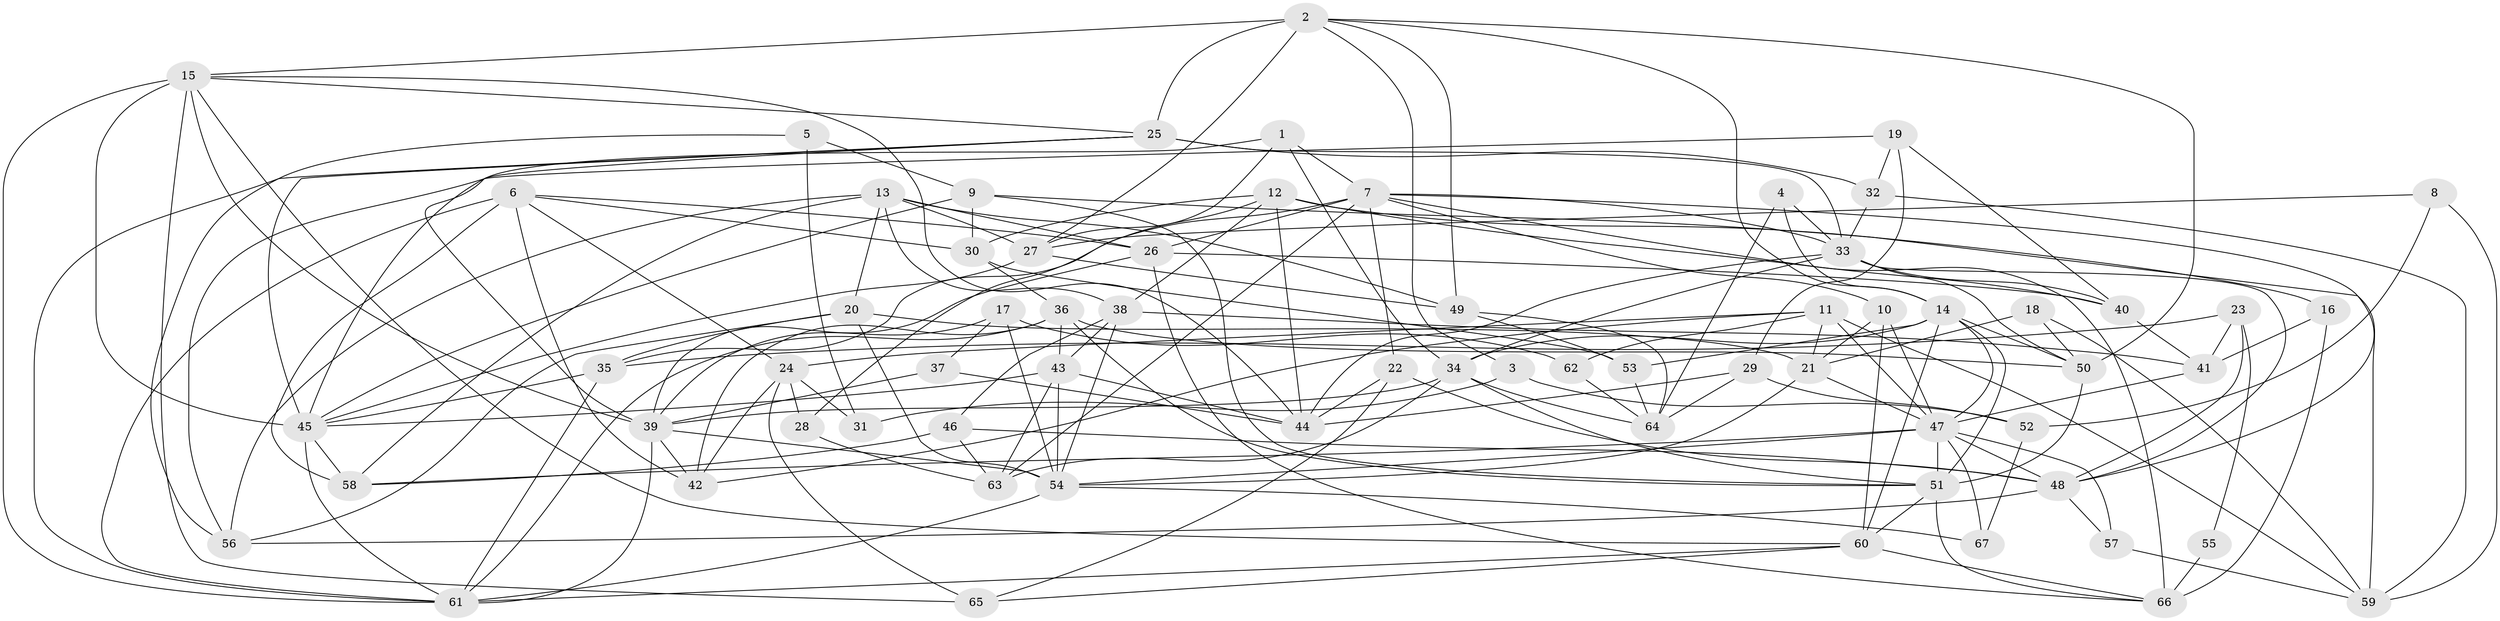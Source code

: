 // original degree distribution, {4: 0.2556390977443609, 6: 0.12030075187969924, 3: 0.2857142857142857, 5: 0.14285714285714285, 2: 0.14285714285714285, 7: 0.03759398496240601, 9: 0.015037593984962405}
// Generated by graph-tools (version 1.1) at 2025/02/03/09/25 03:02:07]
// undirected, 67 vertices, 182 edges
graph export_dot {
graph [start="1"]
  node [color=gray90,style=filled];
  1;
  2;
  3;
  4;
  5;
  6;
  7;
  8;
  9;
  10;
  11;
  12;
  13;
  14;
  15;
  16;
  17;
  18;
  19;
  20;
  21;
  22;
  23;
  24;
  25;
  26;
  27;
  28;
  29;
  30;
  31;
  32;
  33;
  34;
  35;
  36;
  37;
  38;
  39;
  40;
  41;
  42;
  43;
  44;
  45;
  46;
  47;
  48;
  49;
  50;
  51;
  52;
  53;
  54;
  55;
  56;
  57;
  58;
  59;
  60;
  61;
  62;
  63;
  64;
  65;
  66;
  67;
  1 -- 7 [weight=1.0];
  1 -- 27 [weight=1.0];
  1 -- 34 [weight=1.0];
  1 -- 45 [weight=1.0];
  2 -- 3 [weight=1.0];
  2 -- 14 [weight=1.0];
  2 -- 15 [weight=1.0];
  2 -- 25 [weight=2.0];
  2 -- 27 [weight=1.0];
  2 -- 49 [weight=1.0];
  2 -- 50 [weight=1.0];
  3 -- 31 [weight=1.0];
  3 -- 52 [weight=1.0];
  4 -- 14 [weight=1.0];
  4 -- 33 [weight=1.0];
  4 -- 64 [weight=1.0];
  5 -- 9 [weight=1.0];
  5 -- 31 [weight=1.0];
  5 -- 56 [weight=1.0];
  6 -- 24 [weight=1.0];
  6 -- 26 [weight=1.0];
  6 -- 30 [weight=1.0];
  6 -- 42 [weight=1.0];
  6 -- 58 [weight=1.0];
  6 -- 61 [weight=1.0];
  7 -- 10 [weight=1.0];
  7 -- 22 [weight=1.0];
  7 -- 26 [weight=1.0];
  7 -- 33 [weight=1.0];
  7 -- 35 [weight=1.0];
  7 -- 48 [weight=1.0];
  7 -- 63 [weight=1.0];
  7 -- 66 [weight=1.0];
  8 -- 27 [weight=1.0];
  8 -- 52 [weight=1.0];
  8 -- 59 [weight=1.0];
  9 -- 30 [weight=1.0];
  9 -- 45 [weight=1.0];
  9 -- 51 [weight=1.0];
  9 -- 59 [weight=1.0];
  10 -- 21 [weight=1.0];
  10 -- 47 [weight=2.0];
  10 -- 60 [weight=2.0];
  11 -- 21 [weight=1.0];
  11 -- 24 [weight=1.0];
  11 -- 42 [weight=1.0];
  11 -- 47 [weight=1.0];
  11 -- 59 [weight=1.0];
  11 -- 62 [weight=1.0];
  12 -- 16 [weight=1.0];
  12 -- 28 [weight=1.0];
  12 -- 30 [weight=1.0];
  12 -- 38 [weight=1.0];
  12 -- 40 [weight=1.0];
  12 -- 44 [weight=1.0];
  13 -- 20 [weight=1.0];
  13 -- 26 [weight=1.0];
  13 -- 27 [weight=1.0];
  13 -- 38 [weight=1.0];
  13 -- 49 [weight=1.0];
  13 -- 56 [weight=1.0];
  13 -- 58 [weight=1.0];
  14 -- 34 [weight=1.0];
  14 -- 47 [weight=1.0];
  14 -- 50 [weight=1.0];
  14 -- 51 [weight=1.0];
  14 -- 53 [weight=1.0];
  14 -- 60 [weight=1.0];
  15 -- 25 [weight=1.0];
  15 -- 39 [weight=2.0];
  15 -- 44 [weight=1.0];
  15 -- 45 [weight=2.0];
  15 -- 60 [weight=1.0];
  15 -- 61 [weight=1.0];
  15 -- 65 [weight=1.0];
  16 -- 41 [weight=1.0];
  16 -- 66 [weight=1.0];
  17 -- 37 [weight=1.0];
  17 -- 39 [weight=1.0];
  17 -- 54 [weight=1.0];
  17 -- 62 [weight=1.0];
  18 -- 21 [weight=1.0];
  18 -- 50 [weight=1.0];
  18 -- 59 [weight=1.0];
  19 -- 29 [weight=1.0];
  19 -- 32 [weight=1.0];
  19 -- 40 [weight=1.0];
  19 -- 56 [weight=1.0];
  20 -- 21 [weight=1.0];
  20 -- 35 [weight=1.0];
  20 -- 54 [weight=1.0];
  20 -- 56 [weight=1.0];
  21 -- 47 [weight=1.0];
  21 -- 54 [weight=1.0];
  22 -- 44 [weight=1.0];
  22 -- 48 [weight=1.0];
  22 -- 65 [weight=1.0];
  23 -- 35 [weight=1.0];
  23 -- 41 [weight=1.0];
  23 -- 48 [weight=1.0];
  23 -- 55 [weight=1.0];
  24 -- 28 [weight=1.0];
  24 -- 31 [weight=2.0];
  24 -- 42 [weight=1.0];
  24 -- 65 [weight=1.0];
  25 -- 32 [weight=2.0];
  25 -- 33 [weight=1.0];
  25 -- 39 [weight=1.0];
  25 -- 45 [weight=1.0];
  25 -- 61 [weight=1.0];
  26 -- 39 [weight=1.0];
  26 -- 40 [weight=1.0];
  26 -- 66 [weight=1.0];
  27 -- 45 [weight=1.0];
  27 -- 49 [weight=1.0];
  28 -- 63 [weight=1.0];
  29 -- 44 [weight=1.0];
  29 -- 52 [weight=1.0];
  29 -- 64 [weight=1.0];
  30 -- 36 [weight=1.0];
  30 -- 53 [weight=1.0];
  32 -- 33 [weight=1.0];
  32 -- 59 [weight=2.0];
  33 -- 34 [weight=1.0];
  33 -- 40 [weight=1.0];
  33 -- 44 [weight=1.0];
  33 -- 48 [weight=1.0];
  33 -- 50 [weight=1.0];
  34 -- 39 [weight=1.0];
  34 -- 51 [weight=1.0];
  34 -- 63 [weight=1.0];
  34 -- 64 [weight=1.0];
  35 -- 45 [weight=1.0];
  35 -- 61 [weight=2.0];
  36 -- 42 [weight=1.0];
  36 -- 43 [weight=1.0];
  36 -- 50 [weight=1.0];
  36 -- 51 [weight=2.0];
  36 -- 61 [weight=1.0];
  37 -- 39 [weight=1.0];
  37 -- 44 [weight=1.0];
  38 -- 41 [weight=1.0];
  38 -- 43 [weight=1.0];
  38 -- 46 [weight=1.0];
  38 -- 54 [weight=1.0];
  39 -- 42 [weight=1.0];
  39 -- 54 [weight=1.0];
  39 -- 61 [weight=1.0];
  40 -- 41 [weight=1.0];
  41 -- 47 [weight=1.0];
  43 -- 44 [weight=1.0];
  43 -- 45 [weight=1.0];
  43 -- 54 [weight=1.0];
  43 -- 63 [weight=1.0];
  45 -- 58 [weight=1.0];
  45 -- 61 [weight=1.0];
  46 -- 48 [weight=1.0];
  46 -- 58 [weight=1.0];
  46 -- 63 [weight=1.0];
  47 -- 48 [weight=1.0];
  47 -- 51 [weight=2.0];
  47 -- 54 [weight=1.0];
  47 -- 57 [weight=1.0];
  47 -- 58 [weight=1.0];
  47 -- 67 [weight=1.0];
  48 -- 56 [weight=1.0];
  48 -- 57 [weight=1.0];
  49 -- 53 [weight=1.0];
  49 -- 64 [weight=1.0];
  50 -- 51 [weight=2.0];
  51 -- 60 [weight=1.0];
  51 -- 66 [weight=1.0];
  52 -- 67 [weight=1.0];
  53 -- 64 [weight=1.0];
  54 -- 61 [weight=1.0];
  54 -- 67 [weight=1.0];
  55 -- 66 [weight=2.0];
  57 -- 59 [weight=2.0];
  60 -- 61 [weight=1.0];
  60 -- 65 [weight=1.0];
  60 -- 66 [weight=1.0];
  62 -- 64 [weight=1.0];
}
